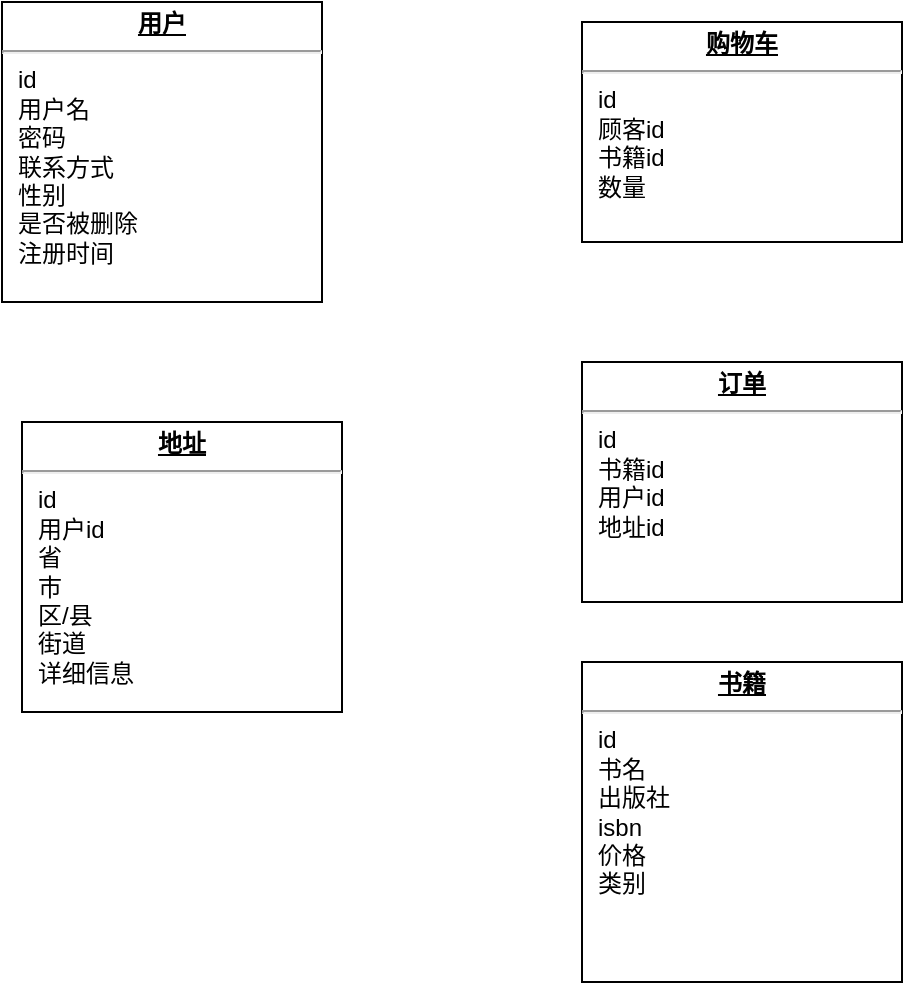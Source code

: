 <mxfile version="11.0.7" type="github"><diagram name="Page-1" id="efa7a0a1-bf9b-a30e-e6df-94a7791c09e9"><mxGraphModel dx="1278" dy="550" grid="1" gridSize="10" guides="1" tooltips="1" connect="1" arrows="1" fold="1" page="1" pageScale="1" pageWidth="826" pageHeight="1169" background="#ffffff" math="0" shadow="0"><root><mxCell id="0"/><mxCell id="1" parent="0"/><mxCell id="WydG8KwCLZ-fwUtcl3W2-136" value="&lt;p style=&quot;margin: 0px ; margin-top: 4px ; text-align: center ; text-decoration: underline&quot;&gt;&lt;b&gt;用户&lt;/b&gt;&lt;/p&gt;&lt;hr&gt;&lt;p style=&quot;margin: 0px ; margin-left: 8px&quot;&gt;id&lt;br&gt;用户名&lt;/p&gt;&lt;p style=&quot;margin: 0px ; margin-left: 8px&quot;&gt;密码&lt;/p&gt;&lt;p style=&quot;margin: 0px ; margin-left: 8px&quot;&gt;联系方式&lt;/p&gt;&lt;p style=&quot;margin: 0px ; margin-left: 8px&quot;&gt;性别&lt;/p&gt;&lt;p style=&quot;margin: 0px ; margin-left: 8px&quot;&gt;是否被删除&lt;/p&gt;&lt;p style=&quot;margin: 0px ; margin-left: 8px&quot;&gt;注册时间&lt;/p&gt;" style="verticalAlign=top;align=left;overflow=fill;fontSize=12;fontFamily=Helvetica;html=1;" vertex="1" parent="1"><mxGeometry x="20" y="600" width="160" height="150" as="geometry"/></mxCell><mxCell id="WydG8KwCLZ-fwUtcl3W2-137" value="&lt;p style=&quot;margin: 0px ; margin-top: 4px ; text-align: center ; text-decoration: underline&quot;&gt;&lt;b&gt;书籍&lt;/b&gt;&lt;/p&gt;&lt;hr&gt;&lt;p style=&quot;margin: 0px ; margin-left: 8px&quot;&gt;id&lt;/p&gt;&lt;p style=&quot;margin: 0px ; margin-left: 8px&quot;&gt;书名&lt;/p&gt;&lt;p style=&quot;margin: 0px ; margin-left: 8px&quot;&gt;出版社&lt;/p&gt;&lt;p style=&quot;margin: 0px ; margin-left: 8px&quot;&gt;isbn&lt;/p&gt;&lt;p style=&quot;margin: 0px ; margin-left: 8px&quot;&gt;价格&lt;/p&gt;&lt;p style=&quot;margin: 0px ; margin-left: 8px&quot;&gt;类别&lt;/p&gt;" style="verticalAlign=top;align=left;overflow=fill;fontSize=12;fontFamily=Helvetica;html=1;" vertex="1" parent="1"><mxGeometry x="310" y="930" width="160" height="160" as="geometry"/></mxCell><mxCell id="WydG8KwCLZ-fwUtcl3W2-138" value="&lt;p style=&quot;margin: 0px ; margin-top: 4px ; text-align: center ; text-decoration: underline&quot;&gt;&lt;b&gt;购物车&lt;/b&gt;&lt;/p&gt;&lt;hr&gt;&lt;p style=&quot;margin: 0px ; margin-left: 8px&quot;&gt;id&lt;/p&gt;&lt;p style=&quot;margin: 0px ; margin-left: 8px&quot;&gt;顾客id&lt;/p&gt;&lt;p style=&quot;margin: 0px ; margin-left: 8px&quot;&gt;书籍id&lt;/p&gt;&lt;p style=&quot;margin: 0px ; margin-left: 8px&quot;&gt;数量&lt;/p&gt;" style="verticalAlign=top;align=left;overflow=fill;fontSize=12;fontFamily=Helvetica;html=1;" vertex="1" parent="1"><mxGeometry x="310" y="610" width="160" height="110" as="geometry"/></mxCell><mxCell id="WydG8KwCLZ-fwUtcl3W2-139" value="&lt;p style=&quot;margin: 0px ; margin-top: 4px ; text-align: center ; text-decoration: underline&quot;&gt;&lt;b&gt;订单&lt;/b&gt;&lt;/p&gt;&lt;hr&gt;&lt;p style=&quot;margin: 0px ; margin-left: 8px&quot;&gt;id&lt;/p&gt;&lt;p style=&quot;margin: 0px ; margin-left: 8px&quot;&gt;书籍id&lt;/p&gt;&lt;p style=&quot;margin: 0px ; margin-left: 8px&quot;&gt;用户id&lt;/p&gt;&lt;p style=&quot;margin: 0px ; margin-left: 8px&quot;&gt;地址id&lt;/p&gt;" style="verticalAlign=top;align=left;overflow=fill;fontSize=12;fontFamily=Helvetica;html=1;" vertex="1" parent="1"><mxGeometry x="310" y="780" width="160" height="120" as="geometry"/></mxCell><mxCell id="WydG8KwCLZ-fwUtcl3W2-140" value="&lt;p style=&quot;margin: 0px ; margin-top: 4px ; text-align: center ; text-decoration: underline&quot;&gt;&lt;b&gt;地址&lt;/b&gt;&lt;/p&gt;&lt;hr&gt;&lt;p style=&quot;margin: 0px ; margin-left: 8px&quot;&gt;id&lt;/p&gt;&lt;p style=&quot;margin: 0px ; margin-left: 8px&quot;&gt;用户id&lt;/p&gt;&lt;p style=&quot;margin: 0px ; margin-left: 8px&quot;&gt;省&lt;/p&gt;&lt;p style=&quot;margin: 0px ; margin-left: 8px&quot;&gt;市&lt;/p&gt;&lt;p style=&quot;margin: 0px ; margin-left: 8px&quot;&gt;区/县&lt;/p&gt;&lt;p style=&quot;margin: 0px ; margin-left: 8px&quot;&gt;街道&lt;/p&gt;&lt;p style=&quot;margin: 0px ; margin-left: 8px&quot;&gt;详细信息&lt;/p&gt;" style="verticalAlign=top;align=left;overflow=fill;fontSize=12;fontFamily=Helvetica;html=1;" vertex="1" parent="1"><mxGeometry x="30" y="810" width="160" height="145" as="geometry"/></mxCell></root></mxGraphModel></diagram></mxfile>